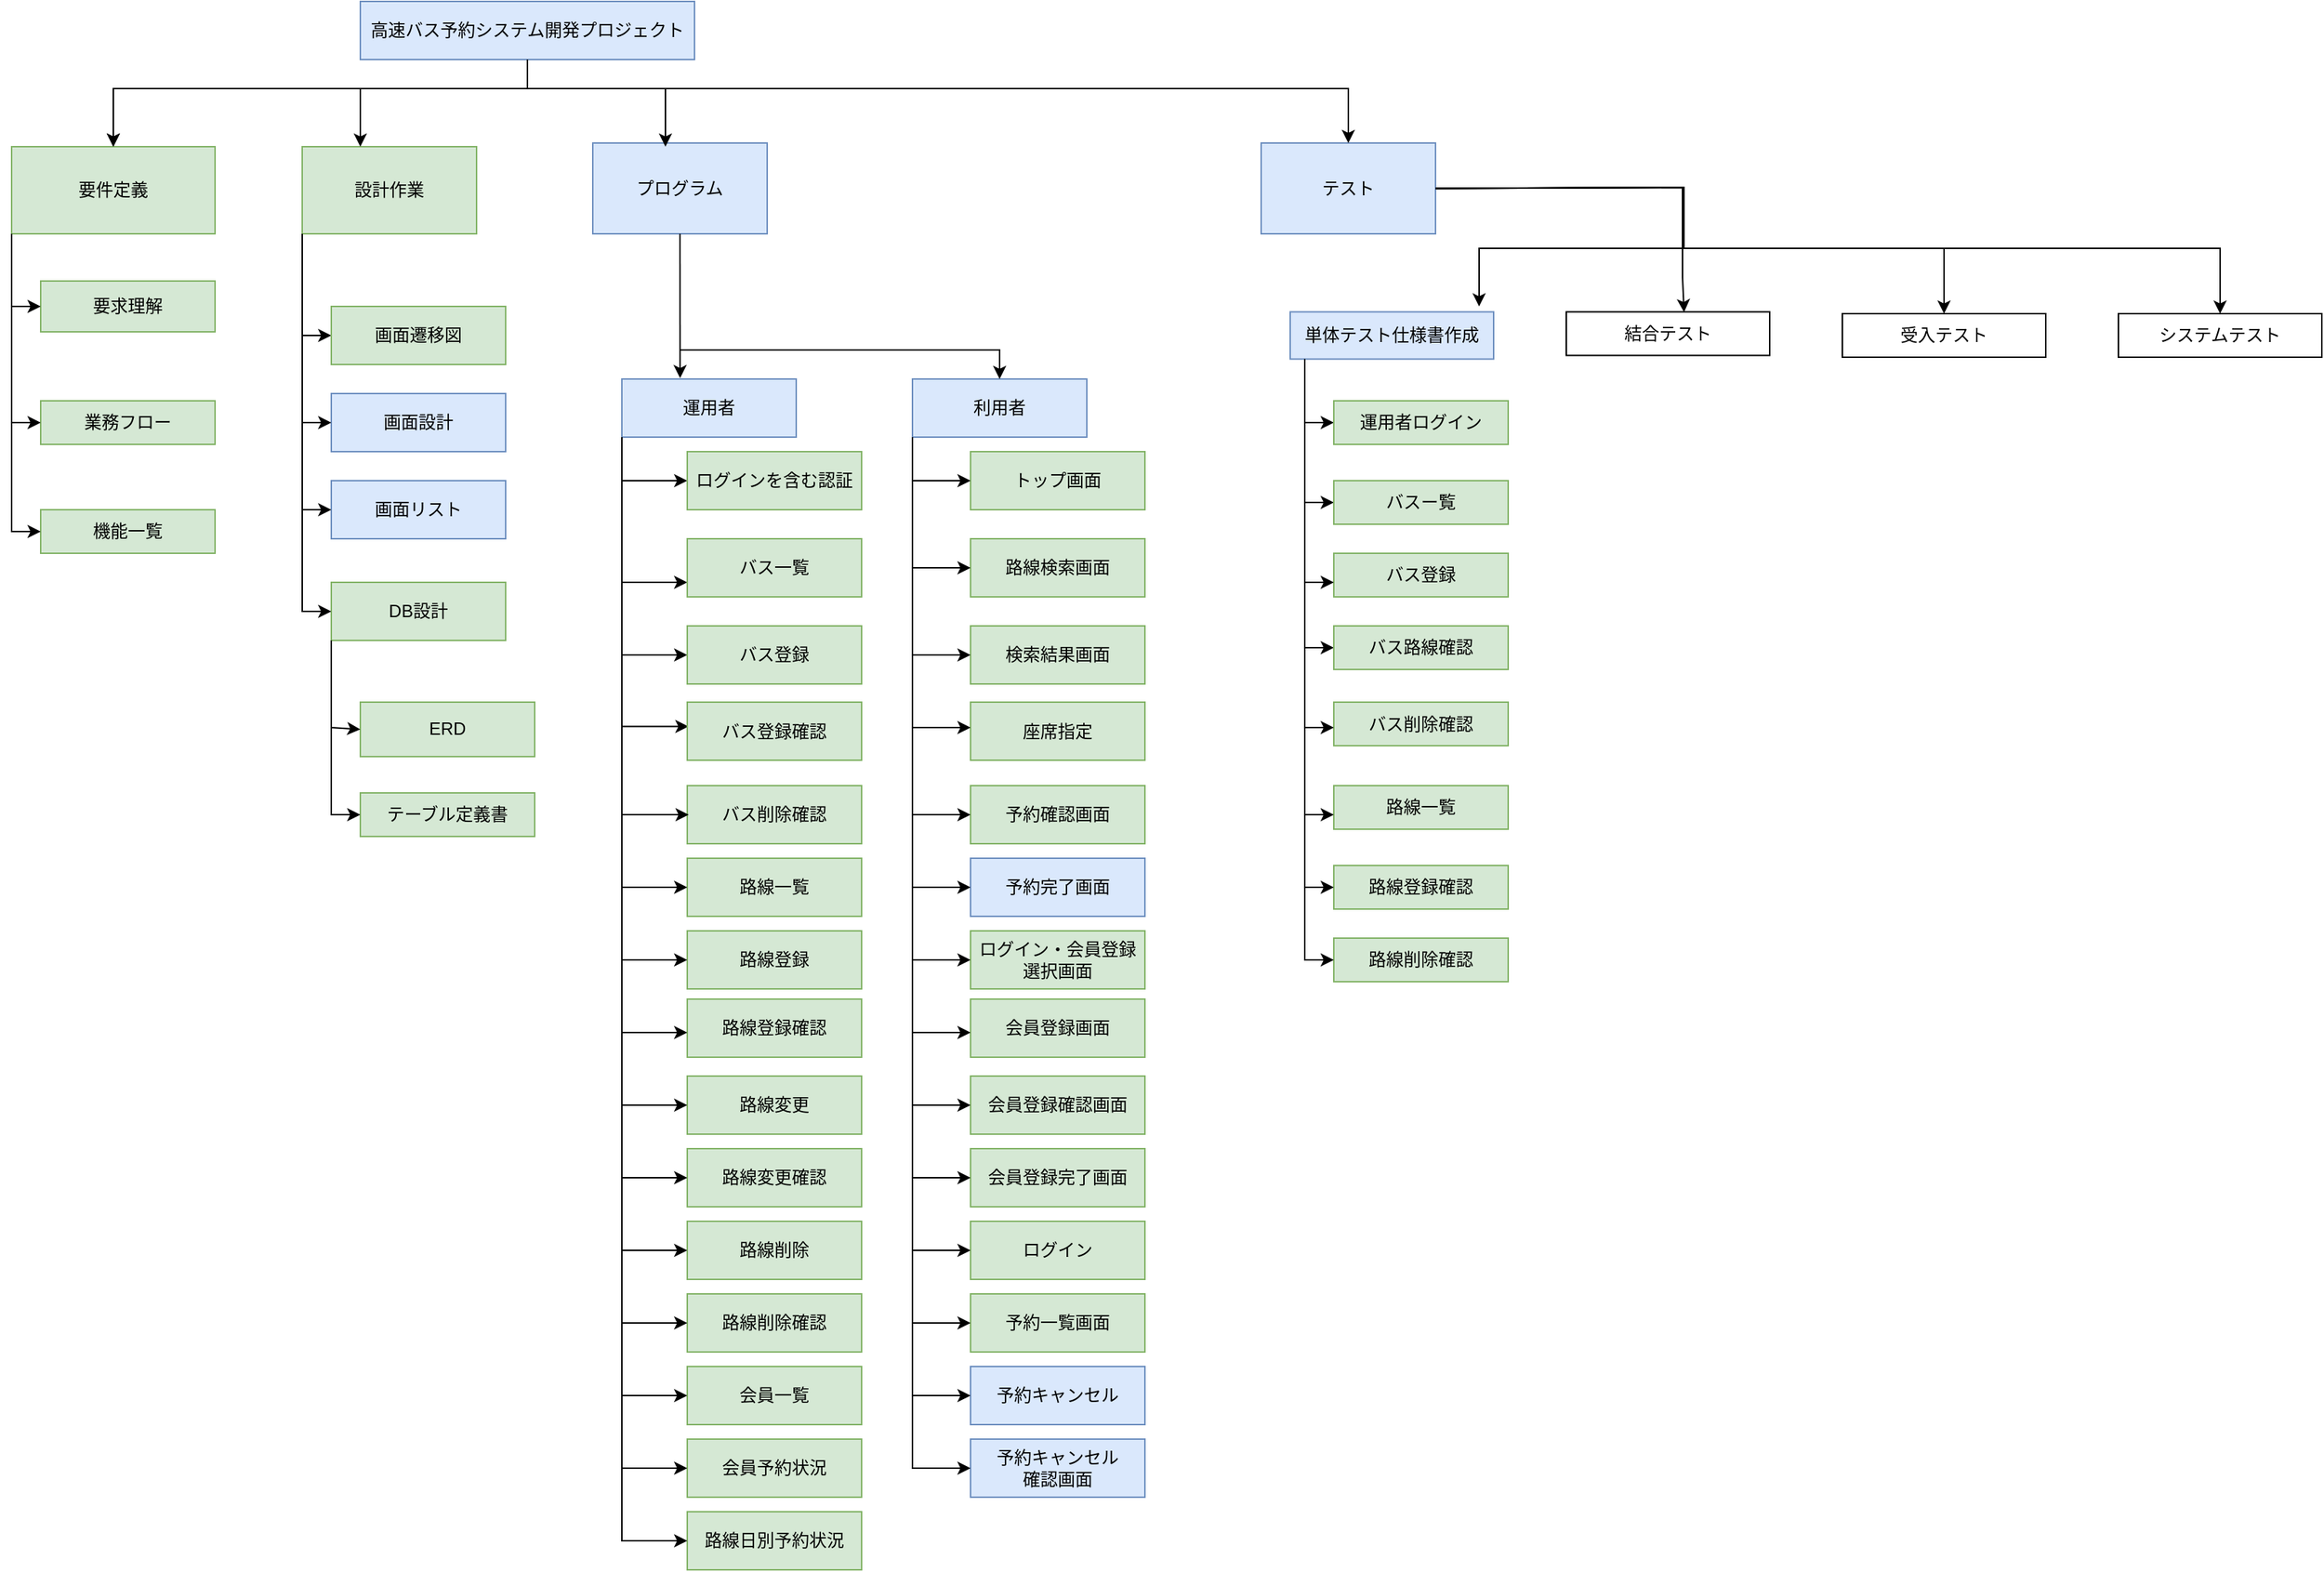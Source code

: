 <mxfile version="20.3.0" type="device"><diagram id="prtHgNgQTEPvFCAcTncT" name="Page-1"><mxGraphModel dx="1177" dy="801" grid="1" gridSize="10" guides="1" tooltips="1" connect="1" arrows="1" fold="1" page="1" pageScale="1" pageWidth="1169" pageHeight="1654" math="0" shadow="0"><root><mxCell id="0"/><mxCell id="1" parent="0"/><mxCell id="2YZ6IijjVbYAgXZymC9r-2" value="高速バス予約システム開発プロジェクト" style="rounded=0;whiteSpace=wrap;html=1;fillColor=#dae8fc;strokeColor=#6c8ebf;" parent="1" vertex="1"><mxGeometry x="300" y="140" width="230" height="40" as="geometry"/></mxCell><mxCell id="2YZ6IijjVbYAgXZymC9r-4" value="要件定義&lt;br&gt;" style="rounded=0;whiteSpace=wrap;html=1;fillColor=#d5e8d4;strokeColor=#82b366;" parent="1" vertex="1"><mxGeometry x="60" y="240" width="140" height="60" as="geometry"/></mxCell><mxCell id="PONjKPKT1WQ02OCwqunE-102" style="edgeStyle=orthogonalEdgeStyle;rounded=0;orthogonalLoop=1;jettySize=auto;html=1;exitX=0;exitY=1;exitDx=0;exitDy=0;entryX=0;entryY=0.5;entryDx=0;entryDy=0;" parent="1" source="2YZ6IijjVbYAgXZymC9r-5" target="OT1QdNYtgGuG-CiTb3LI-2" edge="1"><mxGeometry relative="1" as="geometry"><mxPoint x="259.857" y="370" as="targetPoint"/></mxGeometry></mxCell><mxCell id="2YZ6IijjVbYAgXZymC9r-5" value="設計作業" style="rounded=0;whiteSpace=wrap;html=1;fillColor=#d5e8d4;strokeColor=#82b366;" parent="1" vertex="1"><mxGeometry x="260" y="240" width="120" height="60" as="geometry"/></mxCell><mxCell id="2YZ6IijjVbYAgXZymC9r-6" value="テスト" style="rounded=0;whiteSpace=wrap;html=1;fillColor=#dae8fc;strokeColor=#6c8ebf;" parent="1" vertex="1"><mxGeometry x="920" y="237.5" width="120" height="62.5" as="geometry"/></mxCell><mxCell id="2YZ6IijjVbYAgXZymC9r-8" value="業務フロー" style="rounded=0;whiteSpace=wrap;html=1;fillColor=#d5e8d4;strokeColor=#82b366;" parent="1" vertex="1"><mxGeometry x="80" y="415" width="120" height="30" as="geometry"/></mxCell><mxCell id="2YZ6IijjVbYAgXZymC9r-9" value="機能一覧" style="rounded=0;whiteSpace=wrap;html=1;fillColor=#d5e8d4;strokeColor=#82b366;" parent="1" vertex="1"><mxGeometry x="80" y="490" width="120" height="30" as="geometry"/></mxCell><mxCell id="2YZ6IijjVbYAgXZymC9r-21" value="DB設計" style="rounded=0;whiteSpace=wrap;html=1;fillColor=#d5e8d4;strokeColor=#82b366;" parent="1" vertex="1"><mxGeometry x="280" y="540" width="120" height="40" as="geometry"/></mxCell><mxCell id="2YZ6IijjVbYAgXZymC9r-22" value="画面設計" style="rounded=0;whiteSpace=wrap;html=1;fillColor=#dae8fc;strokeColor=#6c8ebf;" parent="1" vertex="1"><mxGeometry x="280" y="410" width="120" height="40" as="geometry"/></mxCell><mxCell id="2YZ6IijjVbYAgXZymC9r-23" value="要求理解" style="rounded=0;whiteSpace=wrap;html=1;fillColor=#d5e8d4;strokeColor=#82b366;" parent="1" vertex="1"><mxGeometry x="80" y="332.5" width="120" height="35" as="geometry"/></mxCell><mxCell id="2YZ6IijjVbYAgXZymC9r-40" value="プログラム" style="rounded=0;whiteSpace=wrap;html=1;fillColor=#dae8fc;strokeColor=#6c8ebf;" parent="1" vertex="1"><mxGeometry x="460" y="237.5" width="120" height="62.5" as="geometry"/></mxCell><mxCell id="399WQl0dQXW_KDpSOLv3-3" value="" style="edgeStyle=orthogonalEdgeStyle;rounded=0;orthogonalLoop=1;jettySize=auto;html=1;entryX=0;entryY=0.5;entryDx=0;entryDy=0;" parent="1" source="2YZ6IijjVbYAgXZymC9r-47" target="399WQl0dQXW_KDpSOLv3-2" edge="1"><mxGeometry relative="1" as="geometry"><Array as="points"><mxPoint x="950" y="430"/></Array></mxGeometry></mxCell><mxCell id="399WQl0dQXW_KDpSOLv3-6" value="" style="edgeStyle=orthogonalEdgeStyle;rounded=0;orthogonalLoop=1;jettySize=auto;html=1;" parent="1" source="2YZ6IijjVbYAgXZymC9r-47" target="399WQl0dQXW_KDpSOLv3-5" edge="1"><mxGeometry relative="1" as="geometry"><Array as="points"><mxPoint x="950" y="485"/></Array></mxGeometry></mxCell><mxCell id="2YZ6IijjVbYAgXZymC9r-47" value="単体テスト仕様書作成" style="rounded=0;whiteSpace=wrap;html=1;fillColor=#dae8fc;strokeColor=#6c8ebf;" parent="1" vertex="1"><mxGeometry x="940" y="353.75" width="140" height="32.5" as="geometry"/></mxCell><mxCell id="2YZ6IijjVbYAgXZymC9r-57" value="システムテスト" style="rounded=0;whiteSpace=wrap;html=1;" parent="1" vertex="1"><mxGeometry x="1510" y="355" width="140" height="30" as="geometry"/></mxCell><mxCell id="2YZ6IijjVbYAgXZymC9r-64" value="受入テスト" style="rounded=0;whiteSpace=wrap;html=1;" parent="1" vertex="1"><mxGeometry x="1320" y="355" width="140" height="30" as="geometry"/></mxCell><mxCell id="OT1QdNYtgGuG-CiTb3LI-2" value="画面遷移図" style="rounded=0;whiteSpace=wrap;html=1;fillColor=#d5e8d4;strokeColor=#82b366;" parent="1" vertex="1"><mxGeometry x="280" y="350" width="120" height="40" as="geometry"/></mxCell><mxCell id="OT1QdNYtgGuG-CiTb3LI-13" value="ERD" style="rounded=0;whiteSpace=wrap;html=1;fillColor=#d5e8d4;strokeColor=#82b366;" parent="1" vertex="1"><mxGeometry x="300" y="622.5" width="120" height="37.5" as="geometry"/></mxCell><mxCell id="OT1QdNYtgGuG-CiTb3LI-14" value="テーブル定義書" style="rounded=0;whiteSpace=wrap;html=1;fillColor=#d5e8d4;strokeColor=#82b366;" parent="1" vertex="1"><mxGeometry x="300" y="685" width="120" height="30" as="geometry"/></mxCell><mxCell id="OT1QdNYtgGuG-CiTb3LI-31" value="結合テスト" style="rounded=0;whiteSpace=wrap;html=1;" parent="1" vertex="1"><mxGeometry x="1130" y="353.75" width="140" height="30" as="geometry"/></mxCell><mxCell id="UErRIo9fSoqFas0aDZZx-2" value="画面リスト" style="rounded=0;whiteSpace=wrap;html=1;fillColor=#dae8fc;strokeColor=#6c8ebf;" parent="1" vertex="1"><mxGeometry x="280" y="470" width="120" height="40" as="geometry"/></mxCell><mxCell id="PONjKPKT1WQ02OCwqunE-5" style="edgeStyle=orthogonalEdgeStyle;rounded=0;orthogonalLoop=1;jettySize=auto;html=1;exitX=0;exitY=1;exitDx=0;exitDy=0;entryX=0;entryY=0.5;entryDx=0;entryDy=0;" parent="1" source="UErRIo9fSoqFas0aDZZx-5" target="PONjKPKT1WQ02OCwqunE-1" edge="1"><mxGeometry relative="1" as="geometry"><mxPoint x="480" y="470" as="targetPoint"/><Array as="points"><mxPoint x="480" y="470"/></Array></mxGeometry></mxCell><mxCell id="PONjKPKT1WQ02OCwqunE-7" style="edgeStyle=orthogonalEdgeStyle;rounded=0;orthogonalLoop=1;jettySize=auto;html=1;exitX=0;exitY=1;exitDx=0;exitDy=0;entryX=0;entryY=0.75;entryDx=0;entryDy=0;" parent="1" source="UErRIo9fSoqFas0aDZZx-5" target="PONjKPKT1WQ02OCwqunE-4" edge="1"><mxGeometry relative="1" as="geometry"><mxPoint x="500" y="540" as="targetPoint"/><Array as="points"><mxPoint x="480" y="540"/><mxPoint x="520" y="540"/></Array></mxGeometry></mxCell><mxCell id="PONjKPKT1WQ02OCwqunE-18" style="edgeStyle=orthogonalEdgeStyle;rounded=0;orthogonalLoop=1;jettySize=auto;html=1;exitX=0;exitY=1;exitDx=0;exitDy=0;entryX=0;entryY=0.5;entryDx=0;entryDy=0;" parent="1" source="UErRIo9fSoqFas0aDZZx-5" target="PONjKPKT1WQ02OCwqunE-10" edge="1"><mxGeometry relative="1" as="geometry"><mxPoint x="520" y="590" as="targetPoint"/><Array as="points"><mxPoint x="480" y="590"/></Array></mxGeometry></mxCell><mxCell id="PONjKPKT1WQ02OCwqunE-19" style="edgeStyle=orthogonalEdgeStyle;rounded=0;orthogonalLoop=1;jettySize=auto;html=1;exitX=0;exitY=1;exitDx=0;exitDy=0;entryX=0.007;entryY=0.42;entryDx=0;entryDy=0;entryPerimeter=0;" parent="1" source="UErRIo9fSoqFas0aDZZx-5" target="PONjKPKT1WQ02OCwqunE-14" edge="1"><mxGeometry relative="1" as="geometry"><mxPoint x="520" y="640" as="targetPoint"/><Array as="points"><mxPoint x="480" y="639"/></Array></mxGeometry></mxCell><mxCell id="UErRIo9fSoqFas0aDZZx-5" value="運用者" style="rounded=0;whiteSpace=wrap;html=1;fillColor=#dae8fc;strokeColor=#6c8ebf;" parent="1" vertex="1"><mxGeometry x="480" y="400" width="120" height="40" as="geometry"/></mxCell><mxCell id="PONjKPKT1WQ02OCwqunE-1" value="ログインを含む認証" style="rounded=0;whiteSpace=wrap;html=1;fillColor=#d5e8d4;strokeColor=#82b366;" parent="1" vertex="1"><mxGeometry x="525" y="450" width="120" height="40" as="geometry"/></mxCell><mxCell id="PONjKPKT1WQ02OCwqunE-4" value="バス一覧" style="rounded=0;whiteSpace=wrap;html=1;fillColor=#d5e8d4;strokeColor=#82b366;" parent="1" vertex="1"><mxGeometry x="525" y="510" width="120" height="40" as="geometry"/></mxCell><mxCell id="PONjKPKT1WQ02OCwqunE-10" value="バス登録" style="rounded=0;whiteSpace=wrap;html=1;fillColor=#d5e8d4;strokeColor=#82b366;" parent="1" vertex="1"><mxGeometry x="525" y="570" width="120" height="40" as="geometry"/></mxCell><mxCell id="PONjKPKT1WQ02OCwqunE-14" value="バス登録確認" style="rounded=0;whiteSpace=wrap;html=1;fillColor=#d5e8d4;strokeColor=#82b366;" parent="1" vertex="1"><mxGeometry x="525" y="622.5" width="120" height="40" as="geometry"/></mxCell><mxCell id="PONjKPKT1WQ02OCwqunE-16" value="バス削除確認" style="rounded=0;whiteSpace=wrap;html=1;fillColor=#d5e8d4;strokeColor=#82b366;" parent="1" vertex="1"><mxGeometry x="525" y="680" width="120" height="40" as="geometry"/></mxCell><mxCell id="PONjKPKT1WQ02OCwqunE-17" value="路線一覧" style="rounded=0;whiteSpace=wrap;html=1;fillColor=#d5e8d4;strokeColor=#82b366;" parent="1" vertex="1"><mxGeometry x="525" y="730" width="120" height="40" as="geometry"/></mxCell><mxCell id="PONjKPKT1WQ02OCwqunE-21" value="路線登録" style="rounded=0;whiteSpace=wrap;html=1;fillColor=#d5e8d4;strokeColor=#82b366;" parent="1" vertex="1"><mxGeometry x="525" y="780" width="120" height="40" as="geometry"/></mxCell><mxCell id="PONjKPKT1WQ02OCwqunE-22" value="路線登録確認" style="rounded=0;whiteSpace=wrap;html=1;fillColor=#d5e8d4;strokeColor=#82b366;" parent="1" vertex="1"><mxGeometry x="525" y="827" width="120" height="40" as="geometry"/></mxCell><mxCell id="PONjKPKT1WQ02OCwqunE-23" value="路線変更" style="rounded=0;whiteSpace=wrap;html=1;fillColor=#d5e8d4;strokeColor=#82b366;" parent="1" vertex="1"><mxGeometry x="525" y="880" width="120" height="40" as="geometry"/></mxCell><mxCell id="PONjKPKT1WQ02OCwqunE-24" value="路線変更確認" style="rounded=0;whiteSpace=wrap;html=1;fillColor=#d5e8d4;strokeColor=#82b366;" parent="1" vertex="1"><mxGeometry x="525" y="930" width="120" height="40" as="geometry"/></mxCell><mxCell id="PONjKPKT1WQ02OCwqunE-25" value="路線削除" style="rounded=0;whiteSpace=wrap;html=1;fillColor=#d5e8d4;strokeColor=#82b366;" parent="1" vertex="1"><mxGeometry x="525" y="980" width="120" height="40" as="geometry"/></mxCell><mxCell id="PONjKPKT1WQ02OCwqunE-26" value="路線削除確認" style="rounded=0;whiteSpace=wrap;html=1;fillColor=#d5e8d4;strokeColor=#82b366;" parent="1" vertex="1"><mxGeometry x="525" y="1030" width="120" height="40" as="geometry"/></mxCell><mxCell id="PONjKPKT1WQ02OCwqunE-28" value="会員一覧" style="rounded=0;whiteSpace=wrap;html=1;fillColor=#d5e8d4;strokeColor=#82b366;" parent="1" vertex="1"><mxGeometry x="525" y="1080" width="120" height="40" as="geometry"/></mxCell><mxCell id="PONjKPKT1WQ02OCwqunE-29" value="会員予約状況" style="rounded=0;whiteSpace=wrap;html=1;fillColor=#d5e8d4;strokeColor=#82b366;" parent="1" vertex="1"><mxGeometry x="525" y="1130" width="120" height="40" as="geometry"/></mxCell><mxCell id="PONjKPKT1WQ02OCwqunE-30" value="路線日別予約状況" style="rounded=0;whiteSpace=wrap;html=1;fillColor=#d5e8d4;strokeColor=#82b366;" parent="1" vertex="1"><mxGeometry x="525" y="1180" width="120" height="40" as="geometry"/></mxCell><mxCell id="PONjKPKT1WQ02OCwqunE-33" style="edgeStyle=orthogonalEdgeStyle;rounded=0;orthogonalLoop=1;jettySize=auto;html=1;exitX=0;exitY=1;exitDx=0;exitDy=0;" parent="1" source="UErRIo9fSoqFas0aDZZx-5" edge="1"><mxGeometry relative="1" as="geometry"><mxPoint x="526" y="700" as="targetPoint"/><mxPoint x="480" y="435" as="sourcePoint"/><Array as="points"><mxPoint x="480" y="700"/><mxPoint x="526" y="700"/></Array></mxGeometry></mxCell><mxCell id="PONjKPKT1WQ02OCwqunE-34" style="edgeStyle=orthogonalEdgeStyle;rounded=0;orthogonalLoop=1;jettySize=auto;html=1;exitX=0;exitY=1;exitDx=0;exitDy=0;entryX=0;entryY=0.5;entryDx=0;entryDy=0;" parent="1" source="UErRIo9fSoqFas0aDZZx-5" target="PONjKPKT1WQ02OCwqunE-17" edge="1"><mxGeometry relative="1" as="geometry"><mxPoint x="520" y="750" as="targetPoint"/><mxPoint x="480" y="435" as="sourcePoint"/><Array as="points"><mxPoint x="480" y="750"/></Array></mxGeometry></mxCell><mxCell id="PONjKPKT1WQ02OCwqunE-35" style="edgeStyle=orthogonalEdgeStyle;rounded=0;orthogonalLoop=1;jettySize=auto;html=1;exitX=0;exitY=1;exitDx=0;exitDy=0;" parent="1" source="UErRIo9fSoqFas0aDZZx-5" edge="1"><mxGeometry relative="1" as="geometry"><mxPoint x="525" y="800" as="targetPoint"/><mxPoint x="480" y="435.0" as="sourcePoint"/><Array as="points"><mxPoint x="480" y="800"/><mxPoint x="525" y="800"/></Array></mxGeometry></mxCell><mxCell id="PONjKPKT1WQ02OCwqunE-36" style="edgeStyle=orthogonalEdgeStyle;rounded=0;orthogonalLoop=1;jettySize=auto;html=1;exitX=0;exitY=1;exitDx=0;exitDy=0;" parent="1" source="UErRIo9fSoqFas0aDZZx-5" edge="1"><mxGeometry relative="1" as="geometry"><mxPoint x="525" y="850" as="targetPoint"/><mxPoint x="480" y="435.0" as="sourcePoint"/><Array as="points"><mxPoint x="480" y="850"/><mxPoint x="525" y="850"/></Array></mxGeometry></mxCell><mxCell id="PONjKPKT1WQ02OCwqunE-37" style="edgeStyle=orthogonalEdgeStyle;rounded=0;orthogonalLoop=1;jettySize=auto;html=1;exitX=0;exitY=1;exitDx=0;exitDy=0;entryX=0;entryY=0.5;entryDx=0;entryDy=0;" parent="1" source="UErRIo9fSoqFas0aDZZx-5" target="PONjKPKT1WQ02OCwqunE-23" edge="1"><mxGeometry relative="1" as="geometry"><mxPoint x="525.0" y="850" as="targetPoint"/><mxPoint x="480" y="435.0" as="sourcePoint"/><Array as="points"><mxPoint x="480" y="900"/></Array></mxGeometry></mxCell><mxCell id="PONjKPKT1WQ02OCwqunE-38" style="edgeStyle=orthogonalEdgeStyle;rounded=0;orthogonalLoop=1;jettySize=auto;html=1;exitX=0;exitY=1;exitDx=0;exitDy=0;" parent="1" source="UErRIo9fSoqFas0aDZZx-5" edge="1"><mxGeometry relative="1" as="geometry"><mxPoint x="525" y="950" as="targetPoint"/><mxPoint x="480" y="435.0" as="sourcePoint"/><Array as="points"><mxPoint x="480" y="950"/><mxPoint x="525" y="950"/></Array></mxGeometry></mxCell><mxCell id="PONjKPKT1WQ02OCwqunE-44" style="edgeStyle=orthogonalEdgeStyle;rounded=0;orthogonalLoop=1;jettySize=auto;html=1;exitX=0;exitY=1;exitDx=0;exitDy=0;" parent="1" source="UErRIo9fSoqFas0aDZZx-5" edge="1"><mxGeometry relative="1" as="geometry"><mxPoint x="525" y="1000" as="targetPoint"/><mxPoint x="480" y="435" as="sourcePoint"/><Array as="points"><mxPoint x="480" y="1000"/><mxPoint x="525" y="1000"/></Array></mxGeometry></mxCell><mxCell id="PONjKPKT1WQ02OCwqunE-45" style="edgeStyle=orthogonalEdgeStyle;rounded=0;orthogonalLoop=1;jettySize=auto;html=1;exitX=0;exitY=1;exitDx=0;exitDy=0;entryX=0;entryY=0.5;entryDx=0;entryDy=0;" parent="1" source="UErRIo9fSoqFas0aDZZx-5" target="PONjKPKT1WQ02OCwqunE-26" edge="1"><mxGeometry relative="1" as="geometry"><mxPoint x="525" y="1000" as="targetPoint"/><mxPoint x="480" y="435" as="sourcePoint"/><Array as="points"><mxPoint x="480" y="1050"/></Array></mxGeometry></mxCell><mxCell id="PONjKPKT1WQ02OCwqunE-46" style="edgeStyle=orthogonalEdgeStyle;rounded=0;orthogonalLoop=1;jettySize=auto;html=1;exitX=0;exitY=1;exitDx=0;exitDy=0;" parent="1" source="UErRIo9fSoqFas0aDZZx-5" target="PONjKPKT1WQ02OCwqunE-28" edge="1"><mxGeometry relative="1" as="geometry"><mxPoint x="520" y="1100" as="targetPoint"/><mxPoint x="480" y="435" as="sourcePoint"/><Array as="points"><mxPoint x="480" y="1100"/></Array></mxGeometry></mxCell><mxCell id="PONjKPKT1WQ02OCwqunE-48" style="edgeStyle=orthogonalEdgeStyle;rounded=0;orthogonalLoop=1;jettySize=auto;html=1;exitX=0;exitY=1;exitDx=0;exitDy=0;entryX=0;entryY=0.5;entryDx=0;entryDy=0;" parent="1" source="UErRIo9fSoqFas0aDZZx-5" target="PONjKPKT1WQ02OCwqunE-29" edge="1"><mxGeometry relative="1" as="geometry"><mxPoint x="525.0" y="1100.034" as="targetPoint"/><mxPoint x="480" y="435.0" as="sourcePoint"/><Array as="points"><mxPoint x="480" y="1150"/></Array></mxGeometry></mxCell><mxCell id="PONjKPKT1WQ02OCwqunE-49" style="edgeStyle=orthogonalEdgeStyle;rounded=0;orthogonalLoop=1;jettySize=auto;html=1;exitX=0;exitY=1;exitDx=0;exitDy=0;entryX=0;entryY=0.5;entryDx=0;entryDy=0;" parent="1" source="UErRIo9fSoqFas0aDZZx-5" target="PONjKPKT1WQ02OCwqunE-30" edge="1"><mxGeometry relative="1" as="geometry"><mxPoint x="525.0" y="1150" as="targetPoint"/><mxPoint x="480" y="435.0" as="sourcePoint"/><Array as="points"><mxPoint x="480" y="1200"/></Array></mxGeometry></mxCell><mxCell id="PONjKPKT1WQ02OCwqunE-52" value="" style="endArrow=classic;html=1;rounded=0;exitX=0.5;exitY=1;exitDx=0;exitDy=0;entryX=0.5;entryY=0;entryDx=0;entryDy=0;" parent="1" source="2YZ6IijjVbYAgXZymC9r-2" target="2YZ6IijjVbYAgXZymC9r-4" edge="1"><mxGeometry width="50" height="50" relative="1" as="geometry"><mxPoint x="440" y="430" as="sourcePoint"/><mxPoint x="130" y="200" as="targetPoint"/><Array as="points"><mxPoint x="415" y="200"/><mxPoint x="130" y="200"/></Array></mxGeometry></mxCell><mxCell id="PONjKPKT1WQ02OCwqunE-54" value="" style="endArrow=classic;html=1;rounded=0;exitX=0.5;exitY=1;exitDx=0;exitDy=0;entryX=0.5;entryY=0;entryDx=0;entryDy=0;" parent="1" source="2YZ6IijjVbYAgXZymC9r-2" target="2YZ6IijjVbYAgXZymC9r-4" edge="1"><mxGeometry width="50" height="50" relative="1" as="geometry"><mxPoint x="415" y="180" as="sourcePoint"/><mxPoint x="130" y="240" as="targetPoint"/><Array as="points"><mxPoint x="415" y="200"/><mxPoint x="130" y="200"/><mxPoint x="130" y="220"/></Array></mxGeometry></mxCell><mxCell id="PONjKPKT1WQ02OCwqunE-57" value="" style="endArrow=classic;html=1;rounded=0;exitX=0.5;exitY=1;exitDx=0;exitDy=0;" parent="1" source="2YZ6IijjVbYAgXZymC9r-2" edge="1"><mxGeometry width="50" height="50" relative="1" as="geometry"><mxPoint x="415" y="180" as="sourcePoint"/><mxPoint x="300" y="240" as="targetPoint"/><Array as="points"><mxPoint x="415" y="200"/><mxPoint x="300" y="200"/><mxPoint x="300" y="240"/></Array></mxGeometry></mxCell><mxCell id="PONjKPKT1WQ02OCwqunE-58" value="" style="endArrow=classic;html=1;rounded=0;exitX=0.5;exitY=1;exitDx=0;exitDy=0;" parent="1" source="2YZ6IijjVbYAgXZymC9r-2" edge="1"><mxGeometry width="50" height="50" relative="1" as="geometry"><mxPoint x="415" y="180" as="sourcePoint"/><mxPoint x="510" y="240" as="targetPoint"/><Array as="points"><mxPoint x="415" y="200"/><mxPoint x="510" y="200"/><mxPoint x="510" y="220"/><mxPoint x="510" y="240"/></Array></mxGeometry></mxCell><mxCell id="PONjKPKT1WQ02OCwqunE-59" value="利用者" style="rounded=0;whiteSpace=wrap;html=1;fillColor=#dae8fc;strokeColor=#6c8ebf;" parent="1" vertex="1"><mxGeometry x="680" y="400" width="120" height="40" as="geometry"/></mxCell><mxCell id="PONjKPKT1WQ02OCwqunE-63" value="" style="endArrow=classic;html=1;rounded=0;exitX=0.5;exitY=1;exitDx=0;exitDy=0;entryX=0.5;entryY=0;entryDx=0;entryDy=0;" parent="1" source="2YZ6IijjVbYAgXZymC9r-2" target="2YZ6IijjVbYAgXZymC9r-6" edge="1"><mxGeometry width="50" height="50" relative="1" as="geometry"><mxPoint x="415" y="180" as="sourcePoint"/><mxPoint x="510" y="240" as="targetPoint"/><Array as="points"><mxPoint x="415" y="200"/><mxPoint x="510" y="200"/><mxPoint x="980" y="200"/><mxPoint x="980" y="220"/></Array></mxGeometry></mxCell><mxCell id="PONjKPKT1WQ02OCwqunE-64" value="" style="endArrow=classic;html=1;rounded=0;exitX=0.5;exitY=1;exitDx=0;exitDy=0;entryX=0.334;entryY=-0.015;entryDx=0;entryDy=0;entryPerimeter=0;" parent="1" source="2YZ6IijjVbYAgXZymC9r-40" target="UErRIo9fSoqFas0aDZZx-5" edge="1"><mxGeometry width="50" height="50" relative="1" as="geometry"><mxPoint x="640" y="410" as="sourcePoint"/><mxPoint x="690" y="360" as="targetPoint"/></mxGeometry></mxCell><mxCell id="PONjKPKT1WQ02OCwqunE-65" value="" style="endArrow=classic;html=1;rounded=0;entryX=0.5;entryY=0;entryDx=0;entryDy=0;" parent="1" target="PONjKPKT1WQ02OCwqunE-59" edge="1"><mxGeometry width="50" height="50" relative="1" as="geometry"><mxPoint x="520" y="380" as="sourcePoint"/><mxPoint x="740" y="380" as="targetPoint"/><Array as="points"><mxPoint x="740" y="380"/></Array></mxGeometry></mxCell><mxCell id="PONjKPKT1WQ02OCwqunE-66" value="トップ画面" style="rounded=0;whiteSpace=wrap;html=1;" parent="1" vertex="1"><mxGeometry x="720" y="450" width="120" height="40" as="geometry"/></mxCell><mxCell id="PONjKPKT1WQ02OCwqunE-67" value="トップ画面" style="rounded=0;whiteSpace=wrap;html=1;fillColor=#d5e8d4;strokeColor=#82b366;" parent="1" vertex="1"><mxGeometry x="720" y="450" width="120" height="40" as="geometry"/></mxCell><mxCell id="PONjKPKT1WQ02OCwqunE-68" value="路線検索画面" style="rounded=0;whiteSpace=wrap;html=1;fillColor=#d5e8d4;strokeColor=#82b366;" parent="1" vertex="1"><mxGeometry x="720" y="510" width="120" height="40" as="geometry"/></mxCell><mxCell id="PONjKPKT1WQ02OCwqunE-69" value="検索結果画面" style="rounded=0;whiteSpace=wrap;html=1;fillColor=#d5e8d4;strokeColor=#82b366;" parent="1" vertex="1"><mxGeometry x="720" y="570" width="120" height="40" as="geometry"/></mxCell><mxCell id="PONjKPKT1WQ02OCwqunE-70" value="座席指定" style="rounded=0;whiteSpace=wrap;html=1;fillColor=#d5e8d4;strokeColor=#82b366;" parent="1" vertex="1"><mxGeometry x="720" y="622.5" width="120" height="40" as="geometry"/></mxCell><mxCell id="PONjKPKT1WQ02OCwqunE-71" value="予約確認画面" style="rounded=0;whiteSpace=wrap;html=1;fillColor=#d5e8d4;strokeColor=#82b366;" parent="1" vertex="1"><mxGeometry x="720" y="680" width="120" height="40" as="geometry"/></mxCell><mxCell id="PONjKPKT1WQ02OCwqunE-72" value="予約完了画面" style="rounded=0;whiteSpace=wrap;html=1;fillColor=#dae8fc;strokeColor=#6c8ebf;" parent="1" vertex="1"><mxGeometry x="720" y="730" width="120" height="40" as="geometry"/></mxCell><mxCell id="PONjKPKT1WQ02OCwqunE-75" value="ログイン・会員登録選択画面" style="rounded=0;whiteSpace=wrap;html=1;fillColor=#d5e8d4;strokeColor=#82b366;" parent="1" vertex="1"><mxGeometry x="720" y="780" width="120" height="40" as="geometry"/></mxCell><mxCell id="PONjKPKT1WQ02OCwqunE-76" value="会員登録画面" style="rounded=0;whiteSpace=wrap;html=1;fillColor=#d5e8d4;strokeColor=#82b366;" parent="1" vertex="1"><mxGeometry x="720" y="827" width="120" height="40" as="geometry"/></mxCell><mxCell id="PONjKPKT1WQ02OCwqunE-77" value="会員登録確認画面" style="rounded=0;whiteSpace=wrap;html=1;fillColor=#d5e8d4;strokeColor=#82b366;" parent="1" vertex="1"><mxGeometry x="720" y="880" width="120" height="40" as="geometry"/></mxCell><mxCell id="PONjKPKT1WQ02OCwqunE-78" value="会員登録完了画面" style="rounded=0;whiteSpace=wrap;html=1;fillColor=#d5e8d4;strokeColor=#82b366;" parent="1" vertex="1"><mxGeometry x="720" y="930" width="120" height="40" as="geometry"/></mxCell><mxCell id="PONjKPKT1WQ02OCwqunE-79" value="ログイン" style="rounded=0;whiteSpace=wrap;html=1;fillColor=#d5e8d4;strokeColor=#82b366;" parent="1" vertex="1"><mxGeometry x="720" y="980" width="120" height="40" as="geometry"/></mxCell><mxCell id="PONjKPKT1WQ02OCwqunE-80" value="予約一覧画面" style="rounded=0;whiteSpace=wrap;html=1;fillColor=#d5e8d4;strokeColor=#82b366;" parent="1" vertex="1"><mxGeometry x="720" y="1030" width="120" height="40" as="geometry"/></mxCell><mxCell id="PONjKPKT1WQ02OCwqunE-81" value="予約キャンセル" style="rounded=0;whiteSpace=wrap;html=1;fillColor=#dae8fc;strokeColor=#6c8ebf;" parent="1" vertex="1"><mxGeometry x="720" y="1080" width="120" height="40" as="geometry"/></mxCell><mxCell id="PONjKPKT1WQ02OCwqunE-82" value="予約キャンセル&lt;br&gt;確認画面" style="rounded=0;whiteSpace=wrap;html=1;fillColor=#dae8fc;strokeColor=#6c8ebf;" parent="1" vertex="1"><mxGeometry x="720" y="1130" width="120" height="40" as="geometry"/></mxCell><mxCell id="PONjKPKT1WQ02OCwqunE-83" value="" style="endArrow=classic;html=1;rounded=0;exitX=0;exitY=1;exitDx=0;exitDy=0;entryX=0;entryY=0.5;entryDx=0;entryDy=0;" parent="1" source="PONjKPKT1WQ02OCwqunE-59" target="PONjKPKT1WQ02OCwqunE-67" edge="1"><mxGeometry width="50" height="50" relative="1" as="geometry"><mxPoint x="630" y="600" as="sourcePoint"/><mxPoint x="700" y="480" as="targetPoint"/><Array as="points"><mxPoint x="680" y="470"/></Array></mxGeometry></mxCell><mxCell id="PONjKPKT1WQ02OCwqunE-84" value="" style="endArrow=classic;html=1;rounded=0;exitX=0;exitY=1;exitDx=0;exitDy=0;entryX=0;entryY=0.5;entryDx=0;entryDy=0;" parent="1" source="PONjKPKT1WQ02OCwqunE-59" target="PONjKPKT1WQ02OCwqunE-68" edge="1"><mxGeometry width="50" height="50" relative="1" as="geometry"><mxPoint x="680" y="440" as="sourcePoint"/><mxPoint x="710" y="530" as="targetPoint"/><Array as="points"><mxPoint x="680" y="470"/><mxPoint x="680" y="530"/></Array></mxGeometry></mxCell><mxCell id="PONjKPKT1WQ02OCwqunE-86" value="" style="endArrow=classic;html=1;rounded=0;exitX=0;exitY=1;exitDx=0;exitDy=0;entryX=0;entryY=0.5;entryDx=0;entryDy=0;" parent="1" source="PONjKPKT1WQ02OCwqunE-59" target="PONjKPKT1WQ02OCwqunE-69" edge="1"><mxGeometry width="50" height="50" relative="1" as="geometry"><mxPoint x="680" y="440" as="sourcePoint"/><mxPoint x="720" y="530" as="targetPoint"/><Array as="points"><mxPoint x="680" y="470"/><mxPoint x="680" y="530"/><mxPoint x="680" y="590"/></Array></mxGeometry></mxCell><mxCell id="PONjKPKT1WQ02OCwqunE-87" value="" style="endArrow=classic;html=1;rounded=0;exitX=0;exitY=1;exitDx=0;exitDy=0;" parent="1" source="PONjKPKT1WQ02OCwqunE-59" edge="1"><mxGeometry width="50" height="50" relative="1" as="geometry"><mxPoint x="680" y="440" as="sourcePoint"/><mxPoint x="720" y="640" as="targetPoint"/><Array as="points"><mxPoint x="680" y="470"/><mxPoint x="680" y="530"/><mxPoint x="680" y="640"/></Array></mxGeometry></mxCell><mxCell id="PONjKPKT1WQ02OCwqunE-88" value="" style="endArrow=classic;html=1;rounded=0;exitX=0;exitY=1;exitDx=0;exitDy=0;entryX=0;entryY=0.5;entryDx=0;entryDy=0;" parent="1" source="PONjKPKT1WQ02OCwqunE-59" target="PONjKPKT1WQ02OCwqunE-71" edge="1"><mxGeometry width="50" height="50" relative="1" as="geometry"><mxPoint x="680" y="440" as="sourcePoint"/><mxPoint x="720" y="640" as="targetPoint"/><Array as="points"><mxPoint x="680" y="470"/><mxPoint x="680" y="530"/><mxPoint x="680" y="640"/><mxPoint x="680" y="700"/></Array></mxGeometry></mxCell><mxCell id="PONjKPKT1WQ02OCwqunE-89" value="" style="endArrow=classic;html=1;rounded=0;exitX=0;exitY=1;exitDx=0;exitDy=0;entryX=0;entryY=0.5;entryDx=0;entryDy=0;" parent="1" source="PONjKPKT1WQ02OCwqunE-59" target="PONjKPKT1WQ02OCwqunE-72" edge="1"><mxGeometry width="50" height="50" relative="1" as="geometry"><mxPoint x="680" y="440" as="sourcePoint"/><mxPoint x="720" y="700" as="targetPoint"/><Array as="points"><mxPoint x="680" y="470"/><mxPoint x="680" y="530"/><mxPoint x="680" y="640"/><mxPoint x="680" y="700"/><mxPoint x="680" y="750"/></Array></mxGeometry></mxCell><mxCell id="PONjKPKT1WQ02OCwqunE-90" value="" style="endArrow=classic;html=1;rounded=0;exitX=0;exitY=1;exitDx=0;exitDy=0;entryX=0;entryY=0.5;entryDx=0;entryDy=0;" parent="1" source="PONjKPKT1WQ02OCwqunE-59" target="PONjKPKT1WQ02OCwqunE-75" edge="1"><mxGeometry width="50" height="50" relative="1" as="geometry"><mxPoint x="680" y="440" as="sourcePoint"/><mxPoint x="720" y="750" as="targetPoint"/><Array as="points"><mxPoint x="680" y="470"/><mxPoint x="680" y="530"/><mxPoint x="680" y="640"/><mxPoint x="680" y="700"/><mxPoint x="680" y="800"/></Array></mxGeometry></mxCell><mxCell id="PONjKPKT1WQ02OCwqunE-91" value="" style="endArrow=classic;html=1;rounded=0;exitX=0;exitY=1;exitDx=0;exitDy=0;" parent="1" source="PONjKPKT1WQ02OCwqunE-59" edge="1"><mxGeometry width="50" height="50" relative="1" as="geometry"><mxPoint x="680" y="440" as="sourcePoint"/><mxPoint x="720" y="850" as="targetPoint"/><Array as="points"><mxPoint x="680" y="470"/><mxPoint x="680" y="530"/><mxPoint x="680" y="640"/><mxPoint x="680" y="700"/><mxPoint x="680" y="850"/></Array></mxGeometry></mxCell><mxCell id="PONjKPKT1WQ02OCwqunE-92" value="" style="endArrow=classic;html=1;rounded=0;exitX=0;exitY=1;exitDx=0;exitDy=0;entryX=0;entryY=0.5;entryDx=0;entryDy=0;" parent="1" source="PONjKPKT1WQ02OCwqunE-59" target="PONjKPKT1WQ02OCwqunE-78" edge="1"><mxGeometry width="50" height="50" relative="1" as="geometry"><mxPoint x="680" y="440" as="sourcePoint"/><mxPoint x="720" y="850" as="targetPoint"/><Array as="points"><mxPoint x="680" y="470"/><mxPoint x="680" y="530"/><mxPoint x="680" y="640"/><mxPoint x="680" y="700"/><mxPoint x="680" y="850"/><mxPoint x="680" y="950"/></Array></mxGeometry></mxCell><mxCell id="PONjKPKT1WQ02OCwqunE-93" value="" style="endArrow=classic;html=1;rounded=0;exitX=0;exitY=1;exitDx=0;exitDy=0;entryX=0;entryY=0.5;entryDx=0;entryDy=0;" parent="1" source="PONjKPKT1WQ02OCwqunE-59" target="PONjKPKT1WQ02OCwqunE-77" edge="1"><mxGeometry width="50" height="50" relative="1" as="geometry"><mxPoint x="680" y="440" as="sourcePoint"/><mxPoint x="720" y="850" as="targetPoint"/><Array as="points"><mxPoint x="680" y="470"/><mxPoint x="680" y="530"/><mxPoint x="680" y="640"/><mxPoint x="680" y="700"/><mxPoint x="680" y="850"/><mxPoint x="680" y="900"/></Array></mxGeometry></mxCell><mxCell id="PONjKPKT1WQ02OCwqunE-95" value="" style="endArrow=classic;html=1;rounded=0;exitX=0;exitY=1;exitDx=0;exitDy=0;entryX=0;entryY=0.5;entryDx=0;entryDy=0;" parent="1" source="PONjKPKT1WQ02OCwqunE-59" target="PONjKPKT1WQ02OCwqunE-79" edge="1"><mxGeometry width="50" height="50" relative="1" as="geometry"><mxPoint x="680" y="440" as="sourcePoint"/><mxPoint x="720" y="950" as="targetPoint"/><Array as="points"><mxPoint x="680" y="470"/><mxPoint x="680" y="530"/><mxPoint x="680" y="640"/><mxPoint x="680" y="700"/><mxPoint x="680" y="850"/><mxPoint x="680" y="1000"/></Array></mxGeometry></mxCell><mxCell id="PONjKPKT1WQ02OCwqunE-96" value="" style="endArrow=classic;html=1;rounded=0;exitX=0;exitY=1;exitDx=0;exitDy=0;" parent="1" source="PONjKPKT1WQ02OCwqunE-59" edge="1"><mxGeometry width="50" height="50" relative="1" as="geometry"><mxPoint x="680" y="440" as="sourcePoint"/><mxPoint x="720" y="1050" as="targetPoint"/><Array as="points"><mxPoint x="680" y="470"/><mxPoint x="680" y="530"/><mxPoint x="680" y="640"/><mxPoint x="680" y="700"/><mxPoint x="680" y="850"/><mxPoint x="680" y="1050"/></Array></mxGeometry></mxCell><mxCell id="PONjKPKT1WQ02OCwqunE-98" value="" style="endArrow=classic;html=1;rounded=0;exitX=0;exitY=1;exitDx=0;exitDy=0;entryX=0;entryY=0.5;entryDx=0;entryDy=0;" parent="1" source="PONjKPKT1WQ02OCwqunE-59" target="PONjKPKT1WQ02OCwqunE-81" edge="1"><mxGeometry width="50" height="50" relative="1" as="geometry"><mxPoint x="680" y="440" as="sourcePoint"/><mxPoint x="720" y="1050" as="targetPoint"/><Array as="points"><mxPoint x="680" y="470"/><mxPoint x="680" y="530"/><mxPoint x="680" y="640"/><mxPoint x="680" y="700"/><mxPoint x="680" y="850"/><mxPoint x="680" y="1100"/></Array></mxGeometry></mxCell><mxCell id="PONjKPKT1WQ02OCwqunE-100" value="" style="endArrow=classic;html=1;rounded=0;exitX=0;exitY=1;exitDx=0;exitDy=0;entryX=0;entryY=0.5;entryDx=0;entryDy=0;" parent="1" source="PONjKPKT1WQ02OCwqunE-59" target="PONjKPKT1WQ02OCwqunE-82" edge="1"><mxGeometry width="50" height="50" relative="1" as="geometry"><mxPoint x="680" y="440" as="sourcePoint"/><mxPoint x="720" y="1150" as="targetPoint"/><Array as="points"><mxPoint x="680" y="470"/><mxPoint x="680" y="530"/><mxPoint x="680" y="640"/><mxPoint x="680" y="700"/><mxPoint x="680" y="850"/><mxPoint x="680" y="1150"/></Array></mxGeometry></mxCell><mxCell id="PONjKPKT1WQ02OCwqunE-103" style="edgeStyle=orthogonalEdgeStyle;rounded=0;orthogonalLoop=1;jettySize=auto;html=1;exitX=0;exitY=1;exitDx=0;exitDy=0;entryX=0;entryY=0.5;entryDx=0;entryDy=0;" parent="1" source="2YZ6IijjVbYAgXZymC9r-5" target="2YZ6IijjVbYAgXZymC9r-22" edge="1"><mxGeometry relative="1" as="geometry"><mxPoint x="259.857" y="370" as="targetPoint"/></mxGeometry></mxCell><mxCell id="PONjKPKT1WQ02OCwqunE-104" style="edgeStyle=orthogonalEdgeStyle;rounded=0;orthogonalLoop=1;jettySize=auto;html=1;exitX=0;exitY=1;exitDx=0;exitDy=0;entryX=0;entryY=0.5;entryDx=0;entryDy=0;" parent="1" source="2YZ6IijjVbYAgXZymC9r-5" target="UErRIo9fSoqFas0aDZZx-2" edge="1"><mxGeometry relative="1" as="geometry"><mxPoint x="259.857" y="370" as="targetPoint"/></mxGeometry></mxCell><mxCell id="PONjKPKT1WQ02OCwqunE-105" style="edgeStyle=orthogonalEdgeStyle;rounded=0;orthogonalLoop=1;jettySize=auto;html=1;exitX=0;exitY=1;exitDx=0;exitDy=0;entryX=0;entryY=0.5;entryDx=0;entryDy=0;" parent="1" source="2YZ6IijjVbYAgXZymC9r-5" target="2YZ6IijjVbYAgXZymC9r-21" edge="1"><mxGeometry relative="1" as="geometry"><mxPoint x="259.857" y="370" as="targetPoint"/></mxGeometry></mxCell><mxCell id="PONjKPKT1WQ02OCwqunE-106" value="" style="endArrow=classic;html=1;rounded=0;entryX=0;entryY=0.5;entryDx=0;entryDy=0;" parent="1" target="OT1QdNYtgGuG-CiTb3LI-13" edge="1"><mxGeometry width="50" height="50" relative="1" as="geometry"><mxPoint x="280" y="580" as="sourcePoint"/><mxPoint x="590" y="690" as="targetPoint"/><Array as="points"><mxPoint x="280" y="640"/></Array></mxGeometry></mxCell><mxCell id="PONjKPKT1WQ02OCwqunE-107" value="" style="endArrow=classic;html=1;rounded=0;exitX=0;exitY=1;exitDx=0;exitDy=0;entryX=0;entryY=0.5;entryDx=0;entryDy=0;" parent="1" source="2YZ6IijjVbYAgXZymC9r-21" target="OT1QdNYtgGuG-CiTb3LI-14" edge="1"><mxGeometry width="50" height="50" relative="1" as="geometry"><mxPoint x="280" y="580" as="sourcePoint"/><mxPoint x="280" y="700" as="targetPoint"/><Array as="points"><mxPoint x="280" y="700"/></Array></mxGeometry></mxCell><mxCell id="PONjKPKT1WQ02OCwqunE-109" value="" style="endArrow=classic;html=1;rounded=0;exitX=0;exitY=1;exitDx=0;exitDy=0;entryX=0;entryY=0.5;entryDx=0;entryDy=0;" parent="1" source="2YZ6IijjVbYAgXZymC9r-4" target="2YZ6IijjVbYAgXZymC9r-23" edge="1"><mxGeometry width="50" height="50" relative="1" as="geometry"><mxPoint x="230" y="410" as="sourcePoint"/><mxPoint x="280" y="360" as="targetPoint"/><Array as="points"><mxPoint x="60" y="350"/></Array></mxGeometry></mxCell><mxCell id="PONjKPKT1WQ02OCwqunE-110" value="" style="endArrow=classic;html=1;rounded=0;exitX=0;exitY=1;exitDx=0;exitDy=0;entryX=0;entryY=0.5;entryDx=0;entryDy=0;" parent="1" source="2YZ6IijjVbYAgXZymC9r-4" target="2YZ6IijjVbYAgXZymC9r-8" edge="1"><mxGeometry width="50" height="50" relative="1" as="geometry"><mxPoint x="60" y="300" as="sourcePoint"/><mxPoint x="80" y="350" as="targetPoint"/><Array as="points"><mxPoint x="60" y="430"/></Array></mxGeometry></mxCell><mxCell id="PONjKPKT1WQ02OCwqunE-111" value="" style="endArrow=classic;html=1;rounded=0;exitX=0;exitY=1;exitDx=0;exitDy=0;entryX=0;entryY=0.5;entryDx=0;entryDy=0;" parent="1" source="2YZ6IijjVbYAgXZymC9r-4" target="2YZ6IijjVbYAgXZymC9r-9" edge="1"><mxGeometry width="50" height="50" relative="1" as="geometry"><mxPoint x="60" y="300" as="sourcePoint"/><mxPoint x="80" y="430" as="targetPoint"/><Array as="points"><mxPoint x="60" y="505"/></Array></mxGeometry></mxCell><mxCell id="PONjKPKT1WQ02OCwqunE-113" value="" style="endArrow=classic;html=1;rounded=0;exitX=1;exitY=0.5;exitDx=0;exitDy=0;entryX=0.579;entryY=0.008;entryDx=0;entryDy=0;entryPerimeter=0;" parent="1" source="2YZ6IijjVbYAgXZymC9r-6" target="OT1QdNYtgGuG-CiTb3LI-31" edge="1"><mxGeometry width="50" height="50" relative="1" as="geometry"><mxPoint x="920" y="300" as="sourcePoint"/><mxPoint x="1220" y="350" as="targetPoint"/><Array as="points"><mxPoint x="1210" y="268"/><mxPoint x="1210" y="330"/></Array></mxGeometry></mxCell><mxCell id="399WQl0dQXW_KDpSOLv3-2" value="運用者ログイン" style="whiteSpace=wrap;html=1;fillColor=#d5e8d4;strokeColor=#82b366;rounded=0;" parent="1" vertex="1"><mxGeometry x="970" y="415" width="120" height="30" as="geometry"/></mxCell><mxCell id="399WQl0dQXW_KDpSOLv3-5" value="バスー覧" style="whiteSpace=wrap;html=1;fillColor=#d5e8d4;strokeColor=#82b366;rounded=0;" parent="1" vertex="1"><mxGeometry x="970" y="470" width="120" height="30" as="geometry"/></mxCell><mxCell id="FwOG_DeU7e-tRi6ZACZ--1" style="edgeStyle=orthogonalEdgeStyle;rounded=0;orthogonalLoop=1;jettySize=auto;html=1;" parent="1" target="399WQl0dQXW_KDpSOLv3-9" edge="1"><mxGeometry relative="1" as="geometry"><mxPoint x="950" y="540" as="sourcePoint"/><Array as="points"><mxPoint x="950" y="585"/></Array></mxGeometry></mxCell><mxCell id="399WQl0dQXW_KDpSOLv3-8" value="バス登録" style="whiteSpace=wrap;html=1;fillColor=#d5e8d4;strokeColor=#82b366;rounded=0;" parent="1" vertex="1"><mxGeometry x="970" y="520" width="120" height="30" as="geometry"/></mxCell><mxCell id="399WQl0dQXW_KDpSOLv3-9" value="バス路線確認" style="whiteSpace=wrap;html=1;fillColor=#d5e8d4;strokeColor=#82b366;rounded=0;" parent="1" vertex="1"><mxGeometry x="970" y="570" width="120" height="30" as="geometry"/></mxCell><mxCell id="399WQl0dQXW_KDpSOLv3-10" value="バス削除確認" style="whiteSpace=wrap;html=1;fillColor=#d5e8d4;strokeColor=#82b366;rounded=0;" parent="1" vertex="1"><mxGeometry x="970" y="622.5" width="120" height="30" as="geometry"/></mxCell><mxCell id="399WQl0dQXW_KDpSOLv3-11" value="路線一覧" style="whiteSpace=wrap;html=1;fillColor=#d5e8d4;strokeColor=#82b366;rounded=0;" parent="1" vertex="1"><mxGeometry x="970" y="680" width="120" height="30" as="geometry"/></mxCell><mxCell id="399WQl0dQXW_KDpSOLv3-12" value="路線登録確認" style="whiteSpace=wrap;html=1;fillColor=#d5e8d4;strokeColor=#82b366;rounded=0;" parent="1" vertex="1"><mxGeometry x="970" y="735" width="120" height="30" as="geometry"/></mxCell><mxCell id="399WQl0dQXW_KDpSOLv3-13" value="路線削除確認" style="whiteSpace=wrap;html=1;fillColor=#d5e8d4;strokeColor=#82b366;rounded=0;" parent="1" vertex="1"><mxGeometry x="970" y="785" width="120" height="30" as="geometry"/></mxCell><mxCell id="399WQl0dQXW_KDpSOLv3-14" value="" style="edgeStyle=orthogonalEdgeStyle;rounded=0;orthogonalLoop=1;jettySize=auto;html=1;" parent="1" source="2YZ6IijjVbYAgXZymC9r-47" edge="1"><mxGeometry relative="1" as="geometry"><mxPoint x="950.0" y="386.25" as="sourcePoint"/><mxPoint x="970" y="540" as="targetPoint"/><Array as="points"><mxPoint x="950" y="540"/></Array></mxGeometry></mxCell><mxCell id="FwOG_DeU7e-tRi6ZACZ--2" style="edgeStyle=orthogonalEdgeStyle;rounded=0;orthogonalLoop=1;jettySize=auto;html=1;" parent="1" edge="1"><mxGeometry relative="1" as="geometry"><mxPoint x="950" y="540" as="sourcePoint"/><mxPoint x="970" y="640" as="targetPoint"/><Array as="points"><mxPoint x="950" y="640"/></Array></mxGeometry></mxCell><mxCell id="FwOG_DeU7e-tRi6ZACZ--3" style="edgeStyle=orthogonalEdgeStyle;rounded=0;orthogonalLoop=1;jettySize=auto;html=1;" parent="1" edge="1"><mxGeometry relative="1" as="geometry"><mxPoint x="950" y="540" as="sourcePoint"/><mxPoint x="970" y="700" as="targetPoint"/><Array as="points"><mxPoint x="950" y="700"/><mxPoint x="970" y="700"/></Array></mxGeometry></mxCell><mxCell id="FwOG_DeU7e-tRi6ZACZ--4" style="edgeStyle=orthogonalEdgeStyle;rounded=0;orthogonalLoop=1;jettySize=auto;html=1;" parent="1" edge="1"><mxGeometry relative="1" as="geometry"><mxPoint x="950" y="540" as="sourcePoint"/><mxPoint x="970" y="750" as="targetPoint"/><Array as="points"><mxPoint x="950" y="750"/><mxPoint x="970" y="750"/></Array></mxGeometry></mxCell><mxCell id="FwOG_DeU7e-tRi6ZACZ--5" style="edgeStyle=orthogonalEdgeStyle;rounded=0;orthogonalLoop=1;jettySize=auto;html=1;" parent="1" edge="1"><mxGeometry relative="1" as="geometry"><mxPoint x="950" y="540" as="sourcePoint"/><mxPoint x="970" y="800" as="targetPoint"/><Array as="points"><mxPoint x="950" y="800"/><mxPoint x="970" y="800"/></Array></mxGeometry></mxCell><mxCell id="icq2xaAZAZGNAQu-pCck-1" value="" style="endArrow=classic;html=1;rounded=0;exitX=1;exitY=0.5;exitDx=0;exitDy=0;" parent="1" source="2YZ6IijjVbYAgXZymC9r-6" edge="1"><mxGeometry width="50" height="50" relative="1" as="geometry"><mxPoint x="1040" y="267.5" as="sourcePoint"/><mxPoint x="1070" y="350" as="targetPoint"/><Array as="points"><mxPoint x="1211" y="268"/><mxPoint x="1211" y="310"/><mxPoint x="1070" y="310"/></Array></mxGeometry></mxCell><mxCell id="icq2xaAZAZGNAQu-pCck-2" value="" style="endArrow=classic;html=1;rounded=0;exitX=1;exitY=0.5;exitDx=0;exitDy=0;entryX=0.5;entryY=0;entryDx=0;entryDy=0;" parent="1" source="2YZ6IijjVbYAgXZymC9r-6" target="2YZ6IijjVbYAgXZymC9r-64" edge="1"><mxGeometry width="50" height="50" relative="1" as="geometry"><mxPoint x="1040" y="267.5" as="sourcePoint"/><mxPoint x="1020" y="350" as="targetPoint"/><Array as="points"><mxPoint x="1211" y="268"/><mxPoint x="1211" y="310"/><mxPoint x="1390" y="310"/></Array></mxGeometry></mxCell><mxCell id="icq2xaAZAZGNAQu-pCck-3" value="" style="endArrow=classic;html=1;rounded=0;exitX=1;exitY=0.5;exitDx=0;exitDy=0;entryX=0.5;entryY=0;entryDx=0;entryDy=0;" parent="1" source="2YZ6IijjVbYAgXZymC9r-6" target="2YZ6IijjVbYAgXZymC9r-57" edge="1"><mxGeometry width="50" height="50" relative="1" as="geometry"><mxPoint x="1040" y="267.5" as="sourcePoint"/><mxPoint x="1390" y="355" as="targetPoint"/><Array as="points"><mxPoint x="1211" y="268"/><mxPoint x="1211" y="310"/><mxPoint x="1390" y="310"/><mxPoint x="1580" y="310"/></Array></mxGeometry></mxCell></root></mxGraphModel></diagram></mxfile>
